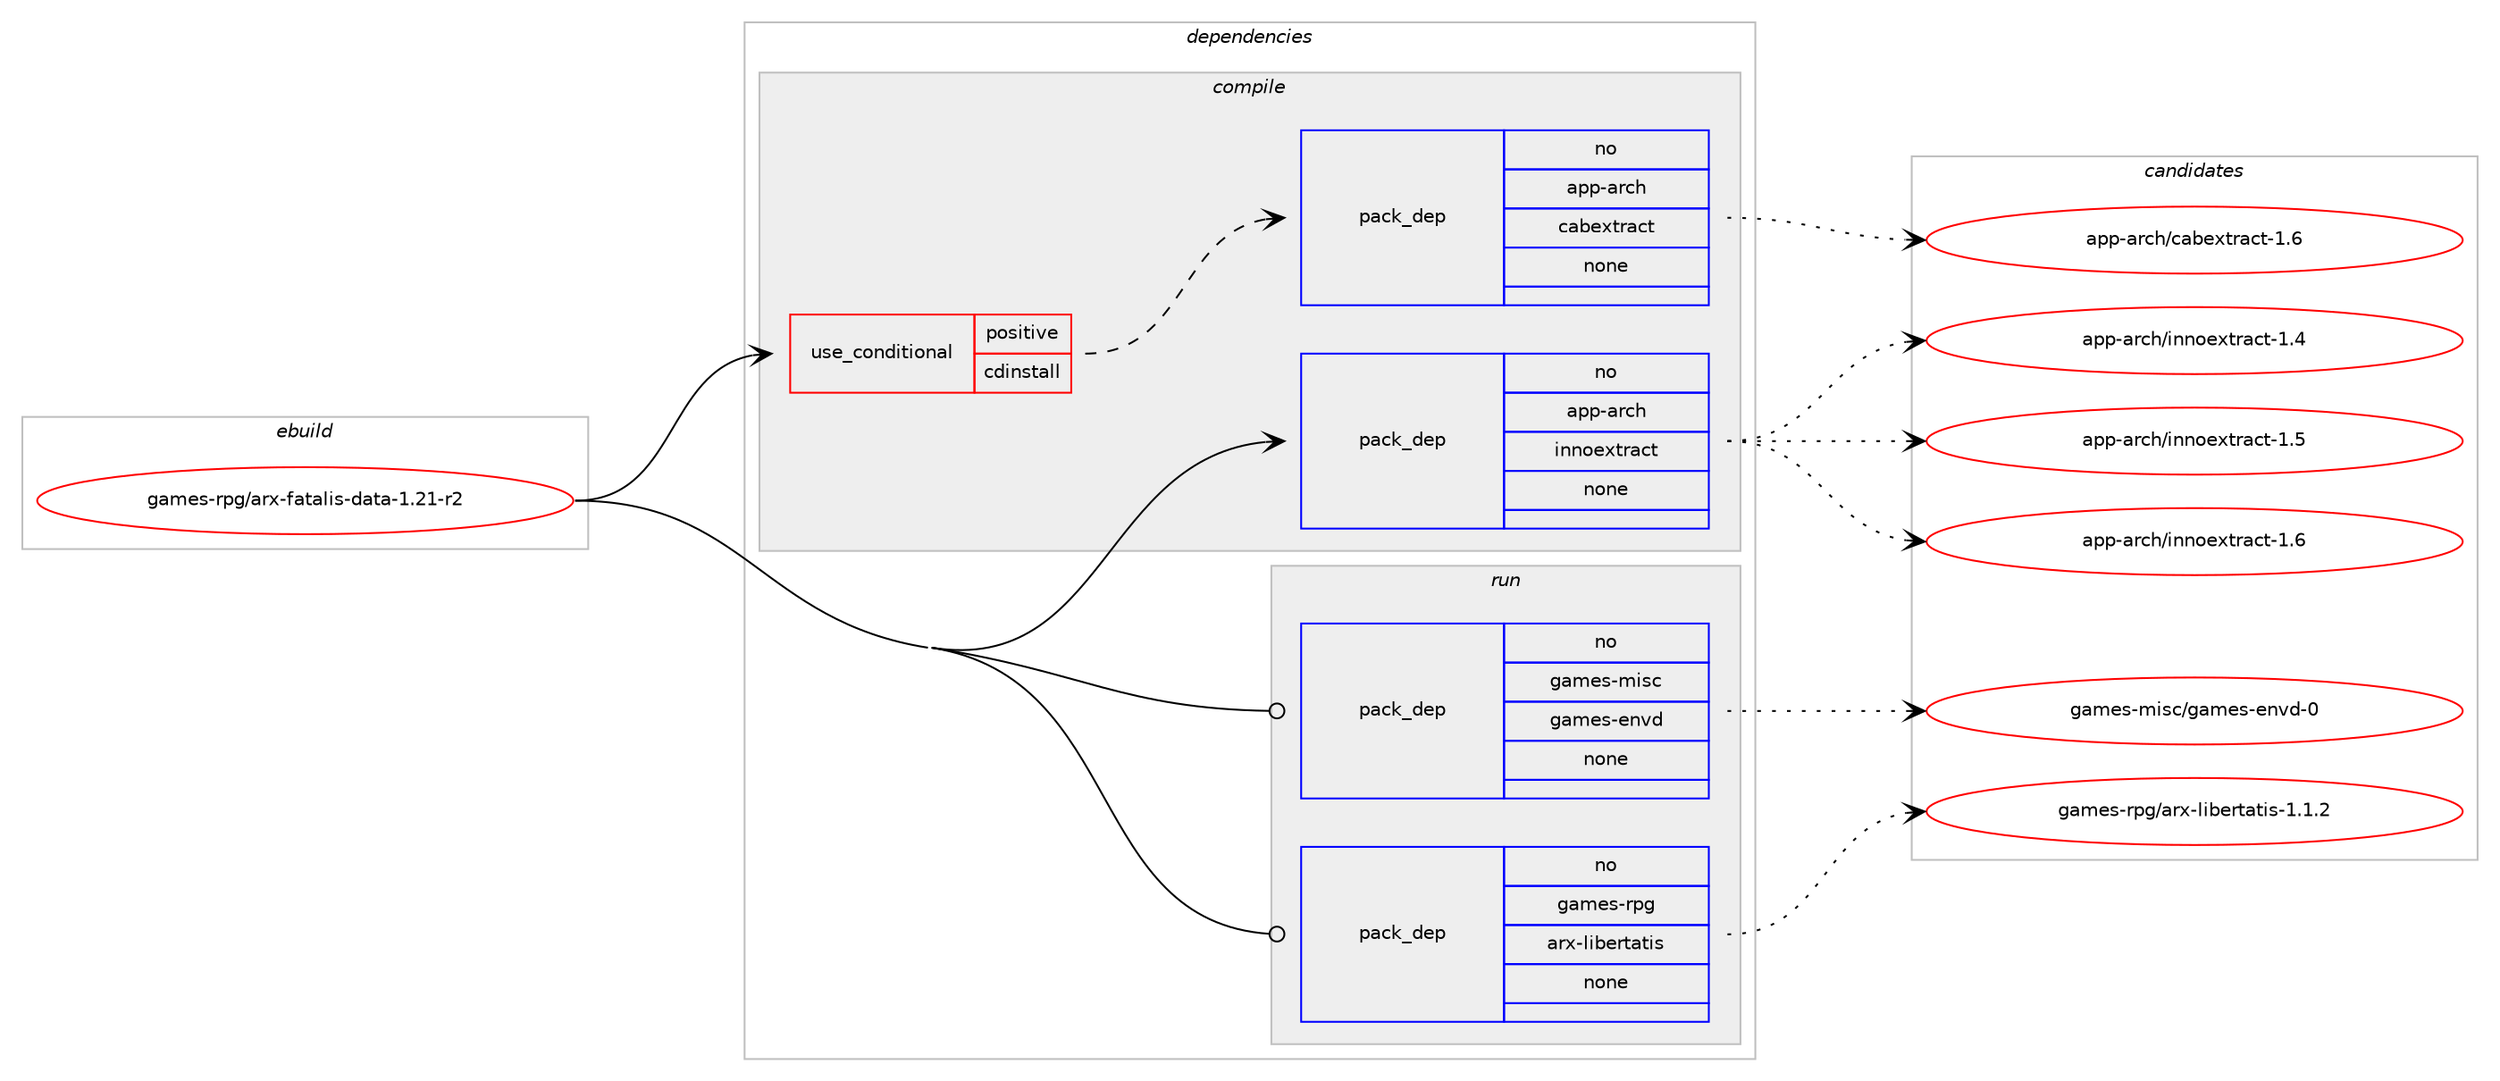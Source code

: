 digraph prolog {

# *************
# Graph options
# *************

newrank=true;
concentrate=true;
compound=true;
graph [rankdir=LR,fontname=Helvetica,fontsize=10,ranksep=1.5];#, ranksep=2.5, nodesep=0.2];
edge  [arrowhead=vee];
node  [fontname=Helvetica,fontsize=10];

# **********
# The ebuild
# **********

subgraph cluster_leftcol {
color=gray;
rank=same;
label=<<i>ebuild</i>>;
id [label="games-rpg/arx-fatalis-data-1.21-r2", color=red, width=4, href="../games-rpg/arx-fatalis-data-1.21-r2.svg"];
}

# ****************
# The dependencies
# ****************

subgraph cluster_midcol {
color=gray;
label=<<i>dependencies</i>>;
subgraph cluster_compile {
fillcolor="#eeeeee";
style=filled;
label=<<i>compile</i>>;
subgraph cond80922 {
dependency302298 [label=<<TABLE BORDER="0" CELLBORDER="1" CELLSPACING="0" CELLPADDING="4"><TR><TD ROWSPAN="3" CELLPADDING="10">use_conditional</TD></TR><TR><TD>positive</TD></TR><TR><TD>cdinstall</TD></TR></TABLE>>, shape=none, color=red];
subgraph pack216638 {
dependency302299 [label=<<TABLE BORDER="0" CELLBORDER="1" CELLSPACING="0" CELLPADDING="4" WIDTH="220"><TR><TD ROWSPAN="6" CELLPADDING="30">pack_dep</TD></TR><TR><TD WIDTH="110">no</TD></TR><TR><TD>app-arch</TD></TR><TR><TD>cabextract</TD></TR><TR><TD>none</TD></TR><TR><TD></TD></TR></TABLE>>, shape=none, color=blue];
}
dependency302298:e -> dependency302299:w [weight=20,style="dashed",arrowhead="vee"];
}
id:e -> dependency302298:w [weight=20,style="solid",arrowhead="vee"];
subgraph pack216639 {
dependency302300 [label=<<TABLE BORDER="0" CELLBORDER="1" CELLSPACING="0" CELLPADDING="4" WIDTH="220"><TR><TD ROWSPAN="6" CELLPADDING="30">pack_dep</TD></TR><TR><TD WIDTH="110">no</TD></TR><TR><TD>app-arch</TD></TR><TR><TD>innoextract</TD></TR><TR><TD>none</TD></TR><TR><TD></TD></TR></TABLE>>, shape=none, color=blue];
}
id:e -> dependency302300:w [weight=20,style="solid",arrowhead="vee"];
}
subgraph cluster_compileandrun {
fillcolor="#eeeeee";
style=filled;
label=<<i>compile and run</i>>;
}
subgraph cluster_run {
fillcolor="#eeeeee";
style=filled;
label=<<i>run</i>>;
subgraph pack216640 {
dependency302301 [label=<<TABLE BORDER="0" CELLBORDER="1" CELLSPACING="0" CELLPADDING="4" WIDTH="220"><TR><TD ROWSPAN="6" CELLPADDING="30">pack_dep</TD></TR><TR><TD WIDTH="110">no</TD></TR><TR><TD>games-misc</TD></TR><TR><TD>games-envd</TD></TR><TR><TD>none</TD></TR><TR><TD></TD></TR></TABLE>>, shape=none, color=blue];
}
id:e -> dependency302301:w [weight=20,style="solid",arrowhead="odot"];
subgraph pack216641 {
dependency302302 [label=<<TABLE BORDER="0" CELLBORDER="1" CELLSPACING="0" CELLPADDING="4" WIDTH="220"><TR><TD ROWSPAN="6" CELLPADDING="30">pack_dep</TD></TR><TR><TD WIDTH="110">no</TD></TR><TR><TD>games-rpg</TD></TR><TR><TD>arx-libertatis</TD></TR><TR><TD>none</TD></TR><TR><TD></TD></TR></TABLE>>, shape=none, color=blue];
}
id:e -> dependency302302:w [weight=20,style="solid",arrowhead="odot"];
}
}

# **************
# The candidates
# **************

subgraph cluster_choices {
rank=same;
color=gray;
label=<<i>candidates</i>>;

subgraph choice216638 {
color=black;
nodesep=1;
choice9711211245971149910447999798101120116114979911645494654 [label="app-arch/cabextract-1.6", color=red, width=4,href="../app-arch/cabextract-1.6.svg"];
dependency302299:e -> choice9711211245971149910447999798101120116114979911645494654:w [style=dotted,weight="100"];
}
subgraph choice216639 {
color=black;
nodesep=1;
choice9711211245971149910447105110110111101120116114979911645494652 [label="app-arch/innoextract-1.4", color=red, width=4,href="../app-arch/innoextract-1.4.svg"];
choice9711211245971149910447105110110111101120116114979911645494653 [label="app-arch/innoextract-1.5", color=red, width=4,href="../app-arch/innoextract-1.5.svg"];
choice9711211245971149910447105110110111101120116114979911645494654 [label="app-arch/innoextract-1.6", color=red, width=4,href="../app-arch/innoextract-1.6.svg"];
dependency302300:e -> choice9711211245971149910447105110110111101120116114979911645494652:w [style=dotted,weight="100"];
dependency302300:e -> choice9711211245971149910447105110110111101120116114979911645494653:w [style=dotted,weight="100"];
dependency302300:e -> choice9711211245971149910447105110110111101120116114979911645494654:w [style=dotted,weight="100"];
}
subgraph choice216640 {
color=black;
nodesep=1;
choice1039710910111545109105115994710397109101115451011101181004548 [label="games-misc/games-envd-0", color=red, width=4,href="../games-misc/games-envd-0.svg"];
dependency302301:e -> choice1039710910111545109105115994710397109101115451011101181004548:w [style=dotted,weight="100"];
}
subgraph choice216641 {
color=black;
nodesep=1;
choice10397109101115451141121034797114120451081059810111411697116105115454946494650 [label="games-rpg/arx-libertatis-1.1.2", color=red, width=4,href="../games-rpg/arx-libertatis-1.1.2.svg"];
dependency302302:e -> choice10397109101115451141121034797114120451081059810111411697116105115454946494650:w [style=dotted,weight="100"];
}
}

}
